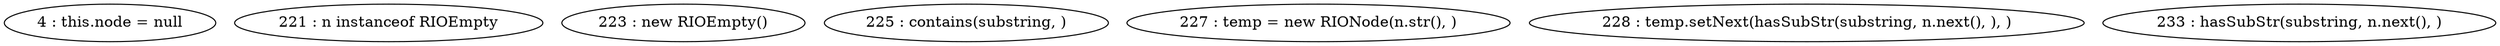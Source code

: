 digraph G {
"4 : this.node = null"
"221 : n instanceof RIOEmpty"
"223 : new RIOEmpty()"
"225 : contains(substring, )"
"227 : temp = new RIONode(n.str(), )"
"228 : temp.setNext(hasSubStr(substring, n.next(), ), )"
"233 : hasSubStr(substring, n.next(), )"
}